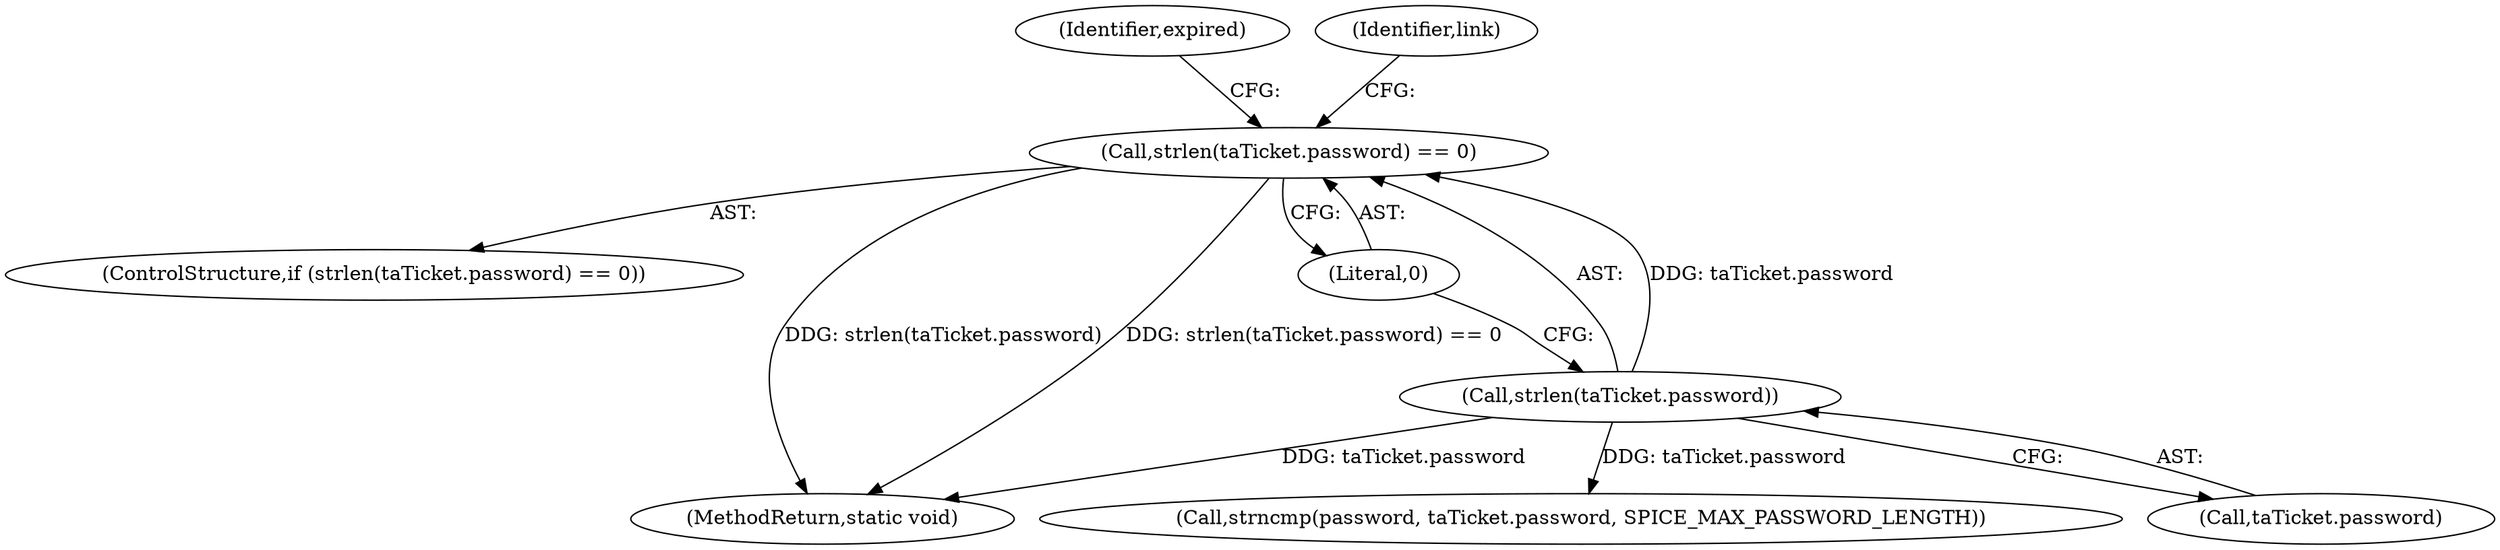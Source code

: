 digraph "0_spice_8af619009660b24e0b41ad26b30289eea288fcc2@API" {
"1000153" [label="(Call,strlen(taTicket.password) == 0)"];
"1000154" [label="(Call,strlen(taTicket.password))"];
"1000172" [label="(Call,strncmp(password, taTicket.password, SPICE_MAX_PASSWORD_LENGTH))"];
"1000155" [label="(Call,taTicket.password)"];
"1000154" [label="(Call,strlen(taTicket.password))"];
"1000170" [label="(Identifier,expired)"];
"1000152" [label="(ControlStructure,if (strlen(taTicket.password) == 0))"];
"1000197" [label="(MethodReturn,static void)"];
"1000158" [label="(Literal,0)"];
"1000161" [label="(Identifier,link)"];
"1000153" [label="(Call,strlen(taTicket.password) == 0)"];
"1000153" -> "1000152"  [label="AST: "];
"1000153" -> "1000158"  [label="CFG: "];
"1000154" -> "1000153"  [label="AST: "];
"1000158" -> "1000153"  [label="AST: "];
"1000161" -> "1000153"  [label="CFG: "];
"1000170" -> "1000153"  [label="CFG: "];
"1000153" -> "1000197"  [label="DDG: strlen(taTicket.password)"];
"1000153" -> "1000197"  [label="DDG: strlen(taTicket.password) == 0"];
"1000154" -> "1000153"  [label="DDG: taTicket.password"];
"1000154" -> "1000155"  [label="CFG: "];
"1000155" -> "1000154"  [label="AST: "];
"1000158" -> "1000154"  [label="CFG: "];
"1000154" -> "1000197"  [label="DDG: taTicket.password"];
"1000154" -> "1000172"  [label="DDG: taTicket.password"];
}
